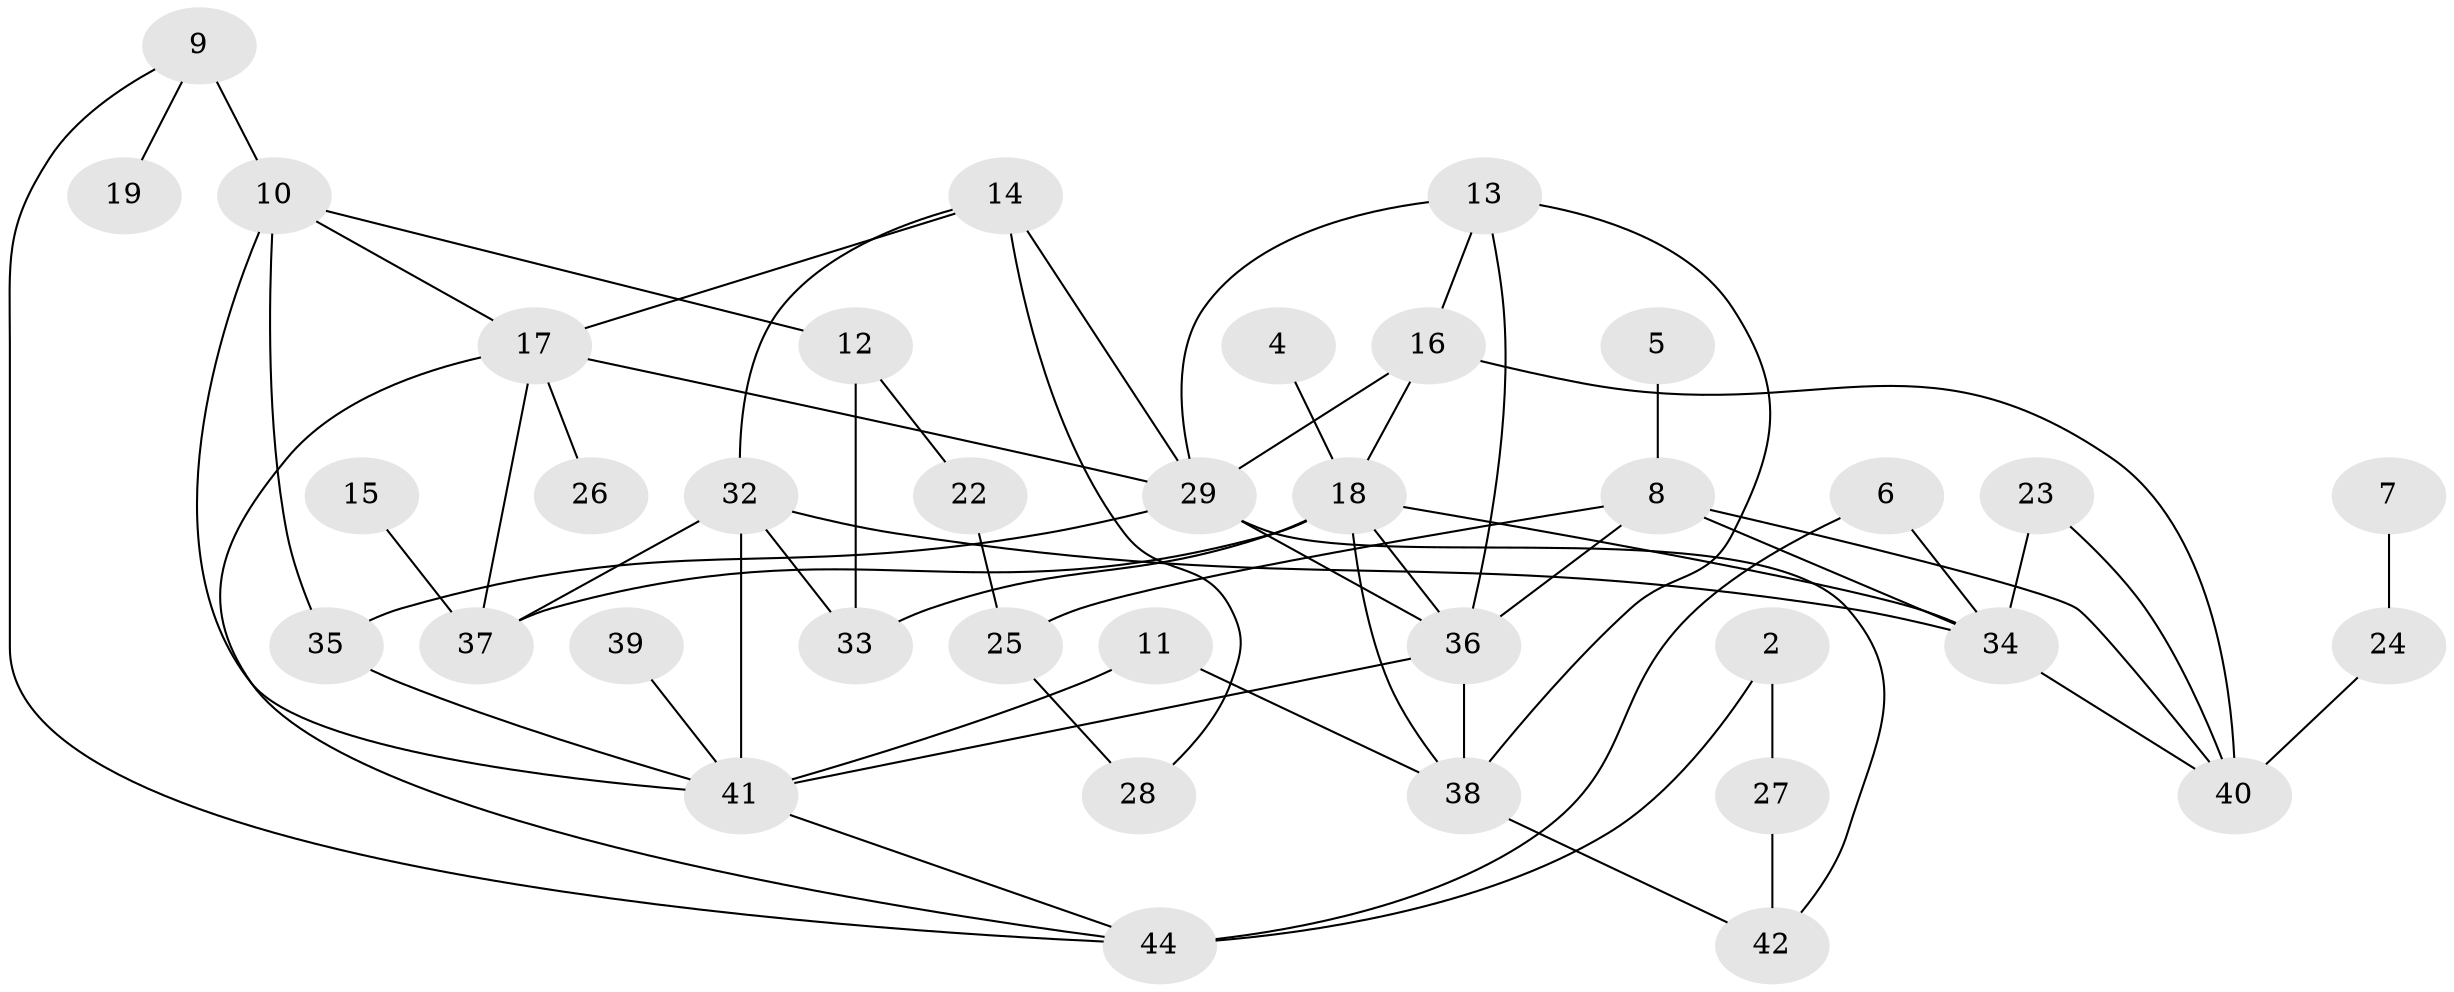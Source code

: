 // original degree distribution, {2: 0.23863636363636365, 4: 0.18181818181818182, 0: 0.06818181818181818, 5: 0.06818181818181818, 3: 0.23863636363636365, 6: 0.011363636363636364, 1: 0.18181818181818182, 7: 0.011363636363636364}
// Generated by graph-tools (version 1.1) at 2025/35/03/04/25 23:35:57]
// undirected, 37 vertices, 63 edges
graph export_dot {
  node [color=gray90,style=filled];
  2;
  4;
  5;
  6;
  7;
  8;
  9;
  10;
  11;
  12;
  13;
  14;
  15;
  16;
  17;
  18;
  19;
  22;
  23;
  24;
  25;
  26;
  27;
  28;
  29;
  32;
  33;
  34;
  35;
  36;
  37;
  38;
  39;
  40;
  41;
  42;
  44;
  2 -- 27 [weight=1.0];
  2 -- 44 [weight=2.0];
  4 -- 18 [weight=1.0];
  5 -- 8 [weight=1.0];
  6 -- 34 [weight=1.0];
  6 -- 44 [weight=1.0];
  7 -- 24 [weight=1.0];
  8 -- 25 [weight=1.0];
  8 -- 34 [weight=1.0];
  8 -- 36 [weight=1.0];
  8 -- 40 [weight=1.0];
  9 -- 10 [weight=2.0];
  9 -- 19 [weight=1.0];
  9 -- 44 [weight=1.0];
  10 -- 12 [weight=1.0];
  10 -- 17 [weight=1.0];
  10 -- 35 [weight=1.0];
  10 -- 41 [weight=1.0];
  11 -- 38 [weight=1.0];
  11 -- 41 [weight=1.0];
  12 -- 22 [weight=1.0];
  12 -- 33 [weight=1.0];
  13 -- 16 [weight=1.0];
  13 -- 29 [weight=1.0];
  13 -- 36 [weight=1.0];
  13 -- 38 [weight=1.0];
  14 -- 17 [weight=1.0];
  14 -- 28 [weight=1.0];
  14 -- 29 [weight=2.0];
  14 -- 32 [weight=1.0];
  15 -- 37 [weight=1.0];
  16 -- 18 [weight=1.0];
  16 -- 29 [weight=1.0];
  16 -- 40 [weight=2.0];
  17 -- 26 [weight=1.0];
  17 -- 29 [weight=1.0];
  17 -- 37 [weight=1.0];
  17 -- 44 [weight=1.0];
  18 -- 33 [weight=1.0];
  18 -- 34 [weight=1.0];
  18 -- 36 [weight=1.0];
  18 -- 37 [weight=1.0];
  18 -- 38 [weight=1.0];
  22 -- 25 [weight=1.0];
  23 -- 34 [weight=2.0];
  23 -- 40 [weight=1.0];
  24 -- 40 [weight=1.0];
  25 -- 28 [weight=1.0];
  27 -- 42 [weight=1.0];
  29 -- 35 [weight=1.0];
  29 -- 36 [weight=1.0];
  29 -- 42 [weight=1.0];
  32 -- 33 [weight=1.0];
  32 -- 34 [weight=1.0];
  32 -- 37 [weight=1.0];
  32 -- 41 [weight=1.0];
  34 -- 40 [weight=1.0];
  35 -- 41 [weight=1.0];
  36 -- 38 [weight=1.0];
  36 -- 41 [weight=1.0];
  38 -- 42 [weight=1.0];
  39 -- 41 [weight=1.0];
  41 -- 44 [weight=1.0];
}
